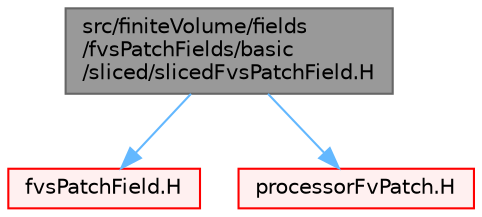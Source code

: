 digraph "src/finiteVolume/fields/fvsPatchFields/basic/sliced/slicedFvsPatchField.H"
{
 // LATEX_PDF_SIZE
  bgcolor="transparent";
  edge [fontname=Helvetica,fontsize=10,labelfontname=Helvetica,labelfontsize=10];
  node [fontname=Helvetica,fontsize=10,shape=box,height=0.2,width=0.4];
  Node1 [id="Node000001",label="src/finiteVolume/fields\l/fvsPatchFields/basic\l/sliced/slicedFvsPatchField.H",height=0.2,width=0.4,color="gray40", fillcolor="grey60", style="filled", fontcolor="black",tooltip=" "];
  Node1 -> Node2 [id="edge1_Node000001_Node000002",color="steelblue1",style="solid",tooltip=" "];
  Node2 [id="Node000002",label="fvsPatchField.H",height=0.2,width=0.4,color="red", fillcolor="#FFF0F0", style="filled",URL="$fvsPatchField_8H.html",tooltip=" "];
  Node1 -> Node265 [id="edge2_Node000001_Node000265",color="steelblue1",style="solid",tooltip=" "];
  Node265 [id="Node000265",label="processorFvPatch.H",height=0.2,width=0.4,color="red", fillcolor="#FFF0F0", style="filled",URL="$processorFvPatch_8H.html",tooltip=" "];
}
